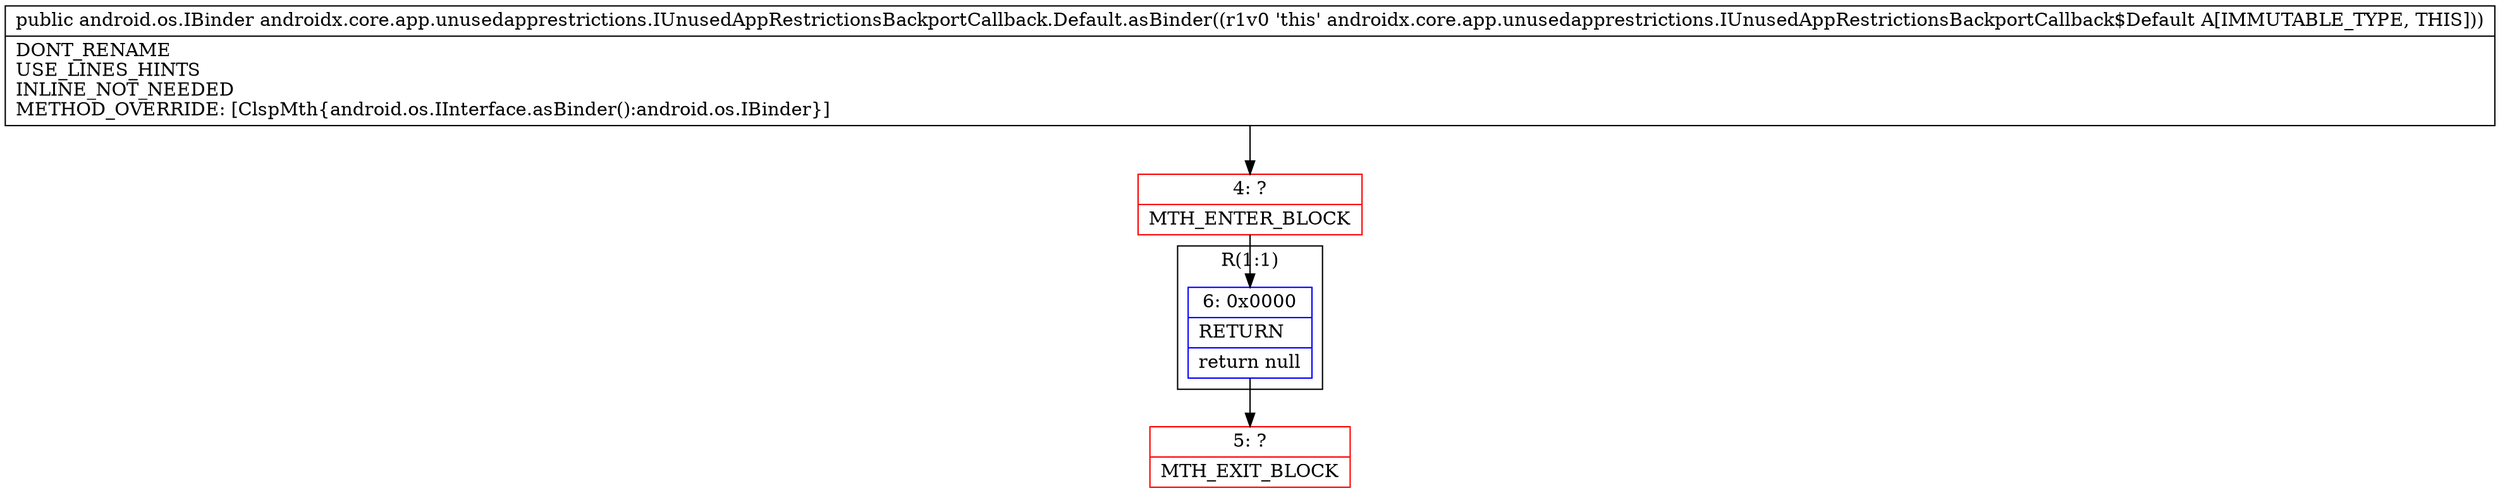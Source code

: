 digraph "CFG forandroidx.core.app.unusedapprestrictions.IUnusedAppRestrictionsBackportCallback.Default.asBinder()Landroid\/os\/IBinder;" {
subgraph cluster_Region_1370804493 {
label = "R(1:1)";
node [shape=record,color=blue];
Node_6 [shape=record,label="{6\:\ 0x0000|RETURN\l|return null\l}"];
}
Node_4 [shape=record,color=red,label="{4\:\ ?|MTH_ENTER_BLOCK\l}"];
Node_5 [shape=record,color=red,label="{5\:\ ?|MTH_EXIT_BLOCK\l}"];
MethodNode[shape=record,label="{public android.os.IBinder androidx.core.app.unusedapprestrictions.IUnusedAppRestrictionsBackportCallback.Default.asBinder((r1v0 'this' androidx.core.app.unusedapprestrictions.IUnusedAppRestrictionsBackportCallback$Default A[IMMUTABLE_TYPE, THIS]))  | DONT_RENAME\lUSE_LINES_HINTS\lINLINE_NOT_NEEDED\lMETHOD_OVERRIDE: [ClspMth\{android.os.IInterface.asBinder():android.os.IBinder\}]\l}"];
MethodNode -> Node_4;Node_6 -> Node_5;
Node_4 -> Node_6;
}

